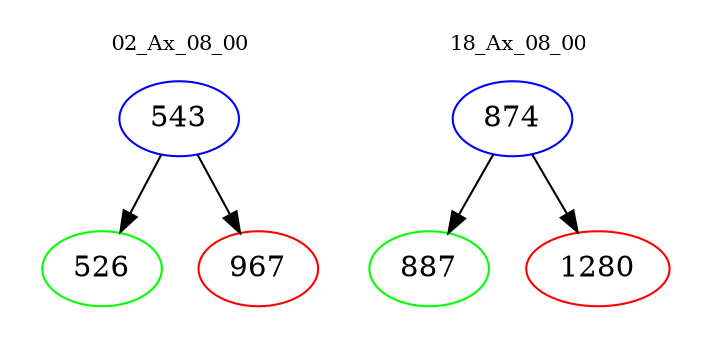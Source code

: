 digraph{
subgraph cluster_0 {
color = white
label = "02_Ax_08_00";
fontsize=10;
T0_543 [label="543", color="blue"]
T0_543 -> T0_526 [color="black"]
T0_526 [label="526", color="green"]
T0_543 -> T0_967 [color="black"]
T0_967 [label="967", color="red"]
}
subgraph cluster_1 {
color = white
label = "18_Ax_08_00";
fontsize=10;
T1_874 [label="874", color="blue"]
T1_874 -> T1_887 [color="black"]
T1_887 [label="887", color="green"]
T1_874 -> T1_1280 [color="black"]
T1_1280 [label="1280", color="red"]
}
}
